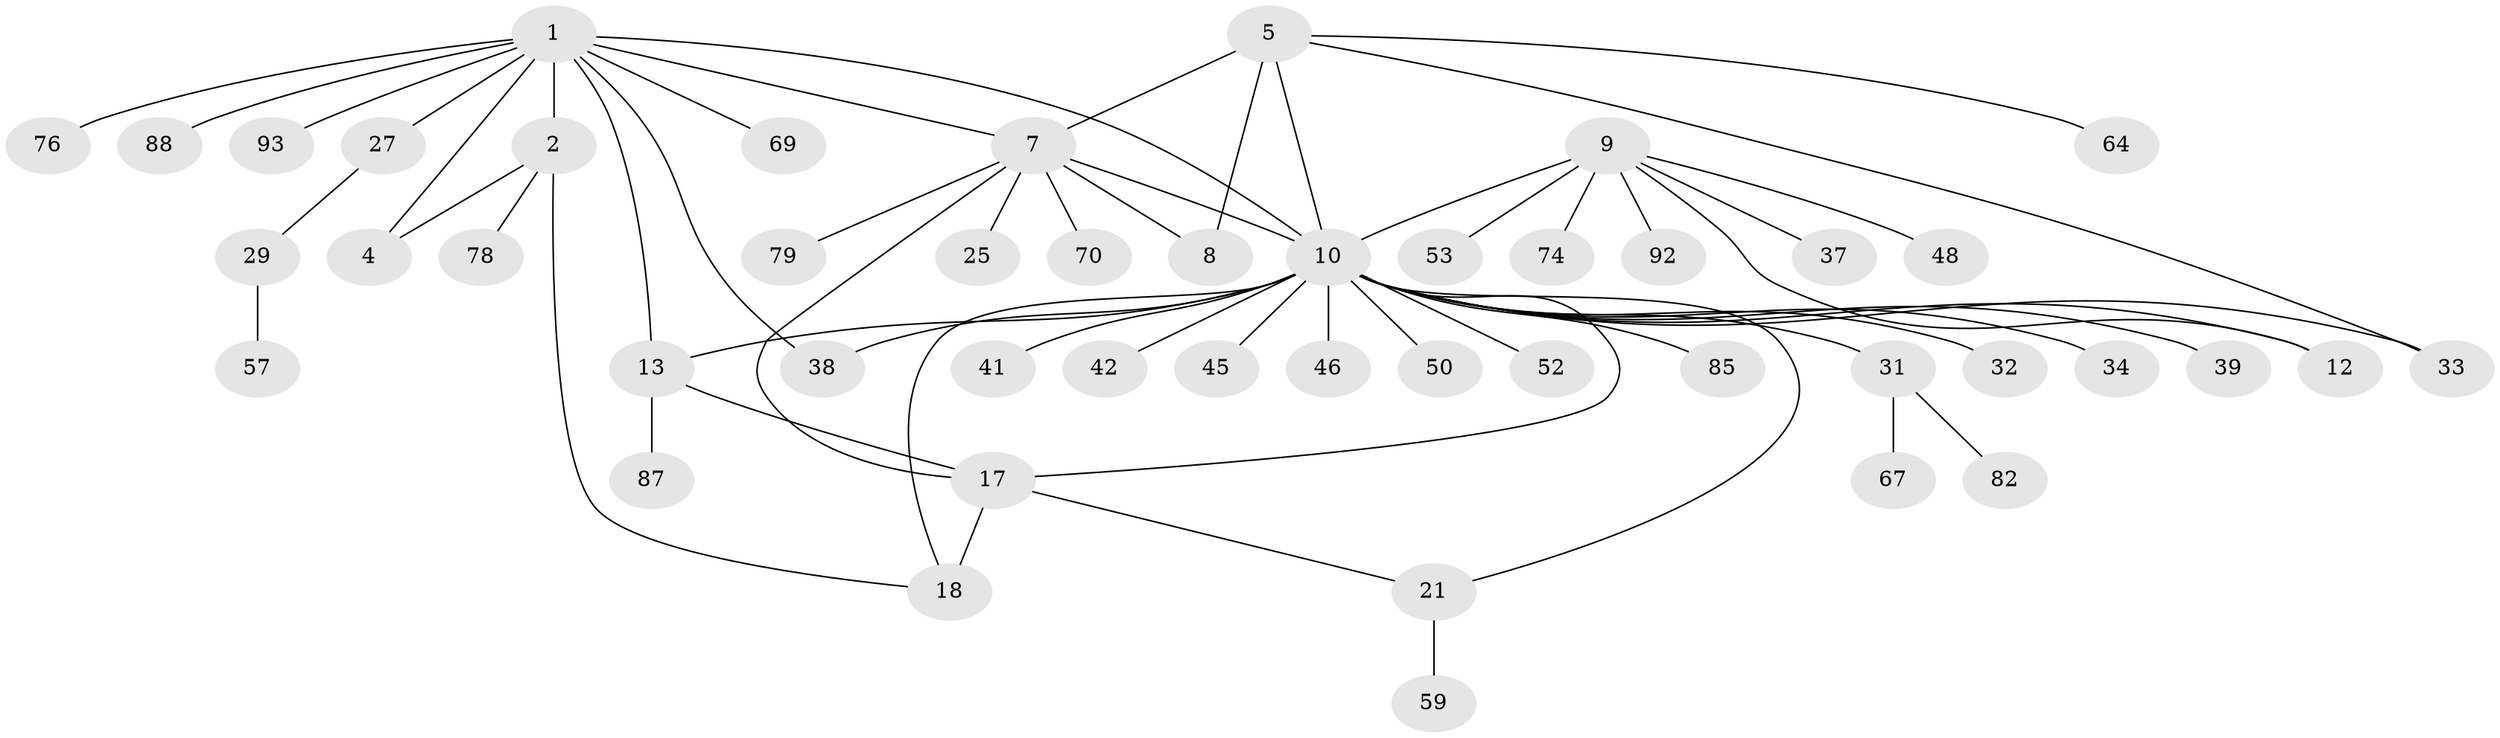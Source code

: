 // original degree distribution, {10: 0.02127659574468085, 6: 0.031914893617021274, 4: 0.06382978723404255, 7: 0.0425531914893617, 11: 0.02127659574468085, 5: 0.031914893617021274, 8: 0.010638297872340425, 9: 0.010638297872340425, 12: 0.010638297872340425, 2: 0.1595744680851064, 1: 0.5531914893617021, 3: 0.0425531914893617}
// Generated by graph-tools (version 1.1) at 2025/16/03/09/25 04:16:11]
// undirected, 47 vertices, 59 edges
graph export_dot {
graph [start="1"]
  node [color=gray90,style=filled];
  1 [super="+3"];
  2;
  4 [super="+54"];
  5 [super="+6"];
  7 [super="+51"];
  8 [super="+30+58"];
  9;
  10 [super="+24+62+49+81+11"];
  12 [super="+26"];
  13;
  17 [super="+19+22"];
  18 [super="+20+28"];
  21 [super="+40"];
  25;
  27 [super="+63"];
  29;
  31;
  32;
  33 [super="+66"];
  34;
  37;
  38;
  39;
  41 [super="+89"];
  42;
  45;
  46;
  48;
  50;
  52;
  53;
  57;
  59;
  64 [super="+91+72"];
  67;
  69;
  70;
  74;
  76 [super="+83"];
  78;
  79 [super="+90"];
  82;
  85;
  87;
  88;
  92;
  93;
  1 -- 2 [weight=2];
  1 -- 4 [weight=2];
  1 -- 27;
  1 -- 38;
  1 -- 69;
  1 -- 76;
  1 -- 88;
  1 -- 93;
  1 -- 10;
  1 -- 7 [weight=2];
  1 -- 13;
  2 -- 4;
  2 -- 78;
  2 -- 18 [weight=2];
  5 -- 7 [weight=2];
  5 -- 8 [weight=2];
  5 -- 10 [weight=2];
  5 -- 64;
  5 -- 33;
  7 -- 8;
  7 -- 17;
  7 -- 25;
  7 -- 70;
  7 -- 79;
  7 -- 10;
  9 -- 10 [weight=2];
  9 -- 12;
  9 -- 37;
  9 -- 48;
  9 -- 53;
  9 -- 74;
  9 -- 92;
  10 -- 12 [weight=2];
  10 -- 18 [weight=2];
  10 -- 46;
  10 -- 13 [weight=4];
  10 -- 17;
  10 -- 21;
  10 -- 85;
  10 -- 31;
  10 -- 32;
  10 -- 33 [weight=2];
  10 -- 34;
  10 -- 38;
  10 -- 39;
  10 -- 41;
  10 -- 42;
  10 -- 45;
  10 -- 50;
  10 -- 52;
  13 -- 87;
  13 -- 17;
  17 -- 18 [weight=4];
  17 -- 21;
  21 -- 59;
  27 -- 29;
  29 -- 57;
  31 -- 67;
  31 -- 82;
}
